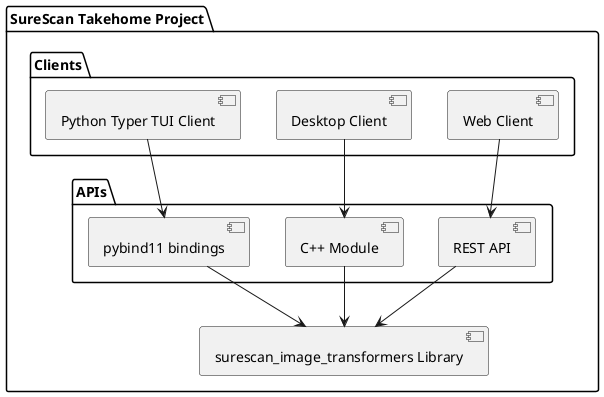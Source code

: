 @startuml
skinparam monochrome true

package "SureScan Takehome Project" {
    package "Clients" {
        [Web Client]
        [Desktop Client]
        [Python Typer TUI Client]
    }

    package "APIs" {
        [pybind11 bindings]
        [REST API]
        [C++ Module]
    }

    [surescan_image_transformers Library]
}

[Web Client] --> [REST API]
[Desktop Client] --> [C++ Module]
[Python Typer TUI Client] --> [pybind11 bindings]

[pybind11 bindings] --> [surescan_image_transformers Library]
[REST API] --> [surescan_image_transformers Library]
[C++ Module] --> [surescan_image_transformers Library]
@enduml